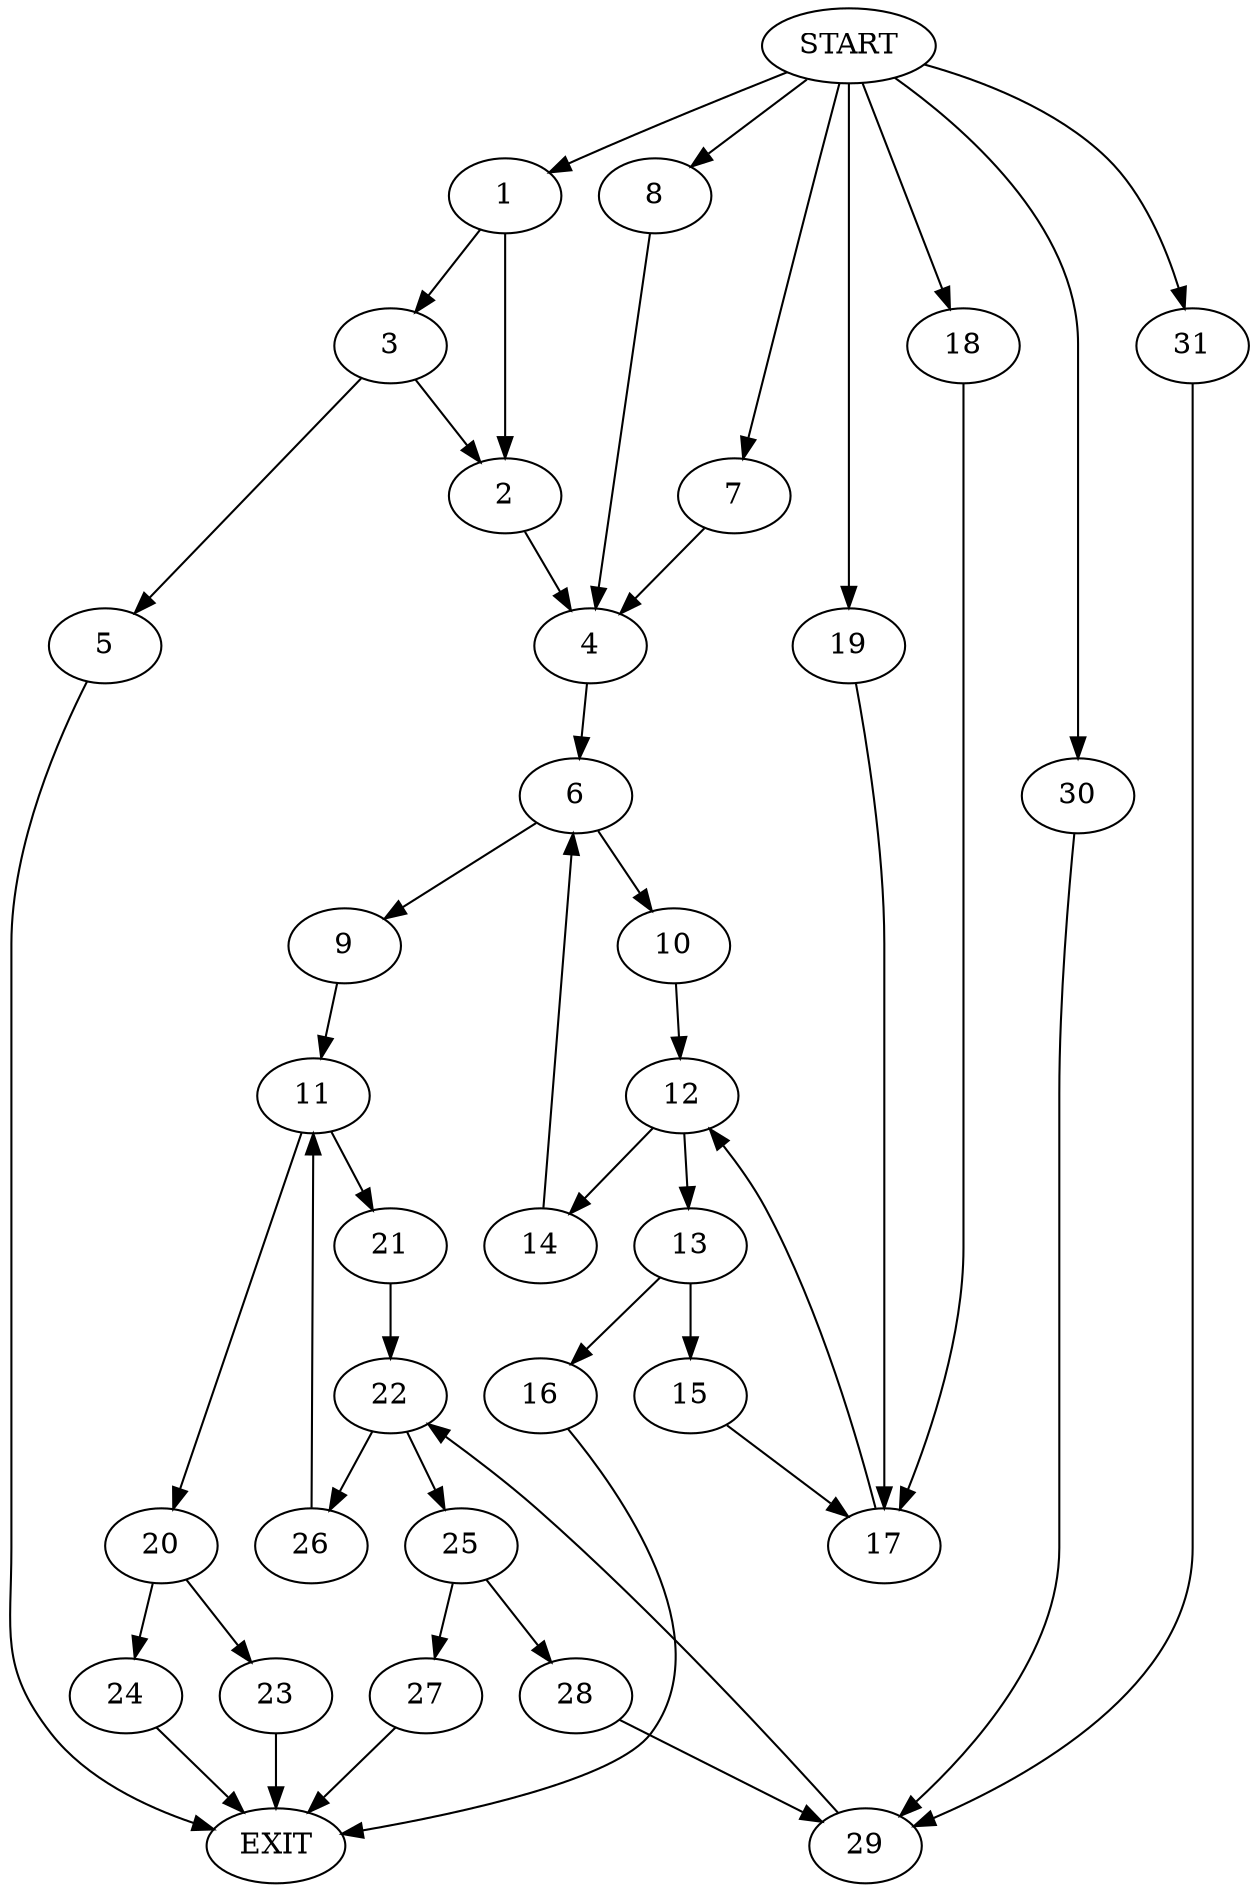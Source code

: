 digraph {
0 [label="START"]
32 [label="EXIT"]
0 -> 1
1 -> 2
1 -> 3
2 -> 4
3 -> 2
3 -> 5
5 -> 32
4 -> 6
0 -> 7
7 -> 4
0 -> 8
8 -> 4
6 -> 9
6 -> 10
9 -> 11
10 -> 12
12 -> 13
12 -> 14
14 -> 6
13 -> 15
13 -> 16
16 -> 32
15 -> 17
17 -> 12
0 -> 18
18 -> 17
0 -> 19
19 -> 17
11 -> 20
11 -> 21
21 -> 22
20 -> 23
20 -> 24
22 -> 25
22 -> 26
25 -> 27
25 -> 28
26 -> 11
27 -> 32
28 -> 29
29 -> 22
0 -> 30
30 -> 29
0 -> 31
31 -> 29
24 -> 32
23 -> 32
}
